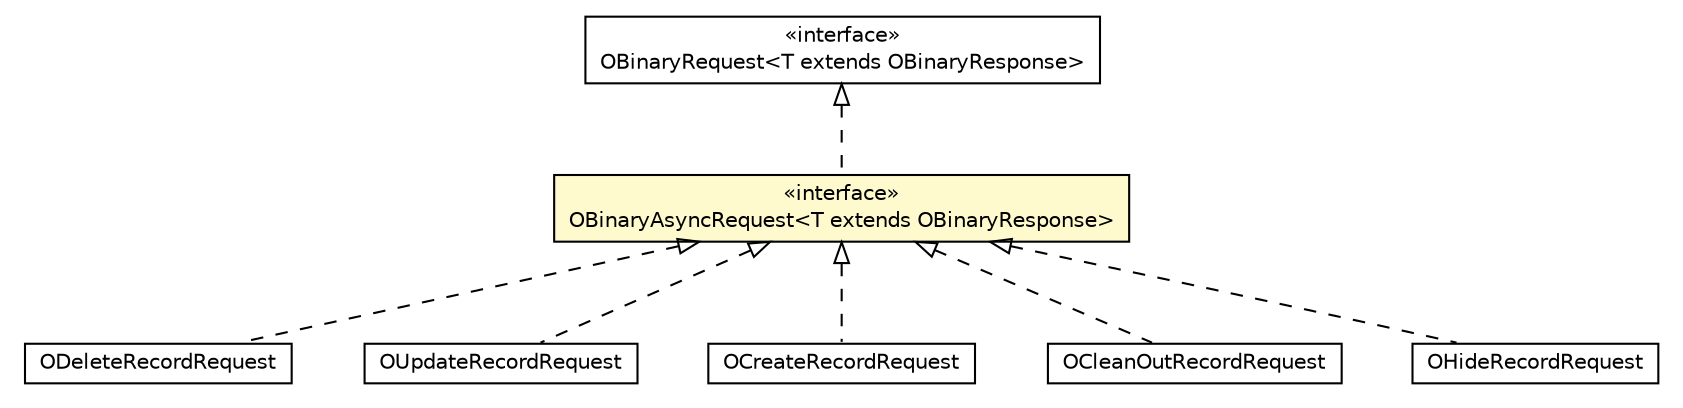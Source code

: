 #!/usr/local/bin/dot
#
# Class diagram 
# Generated by UMLGraph version R5_6-24-gf6e263 (http://www.umlgraph.org/)
#

digraph G {
	edge [fontname="Helvetica",fontsize=10,labelfontname="Helvetica",labelfontsize=10];
	node [fontname="Helvetica",fontsize=10,shape=plaintext];
	nodesep=0.25;
	ranksep=0.5;
	// com.orientechnologies.orient.client.remote.OBinaryAsyncRequest<T extends com.orientechnologies.orient.client.remote.OBinaryResponse>
	c1506472 [label=<<table title="com.orientechnologies.orient.client.remote.OBinaryAsyncRequest" border="0" cellborder="1" cellspacing="0" cellpadding="2" port="p" bgcolor="lemonChiffon" href="./OBinaryAsyncRequest.html">
		<tr><td><table border="0" cellspacing="0" cellpadding="1">
<tr><td align="center" balign="center"> &#171;interface&#187; </td></tr>
<tr><td align="center" balign="center"> OBinaryAsyncRequest&lt;T extends OBinaryResponse&gt; </td></tr>
		</table></td></tr>
		</table>>, URL="./OBinaryAsyncRequest.html", fontname="Helvetica", fontcolor="black", fontsize=10.0];
	// com.orientechnologies.orient.client.remote.OBinaryRequest<T extends com.orientechnologies.orient.client.remote.OBinaryResponse>
	c1506474 [label=<<table title="com.orientechnologies.orient.client.remote.OBinaryRequest" border="0" cellborder="1" cellspacing="0" cellpadding="2" port="p" href="./OBinaryRequest.html">
		<tr><td><table border="0" cellspacing="0" cellpadding="1">
<tr><td align="center" balign="center"> &#171;interface&#187; </td></tr>
<tr><td align="center" balign="center"> OBinaryRequest&lt;T extends OBinaryResponse&gt; </td></tr>
		</table></td></tr>
		</table>>, URL="./OBinaryRequest.html", fontname="Helvetica", fontcolor="black", fontsize=10.0];
	// com.orientechnologies.orient.client.remote.message.ODeleteRecordRequest
	c1506487 [label=<<table title="com.orientechnologies.orient.client.remote.message.ODeleteRecordRequest" border="0" cellborder="1" cellspacing="0" cellpadding="2" port="p" href="./message/ODeleteRecordRequest.html">
		<tr><td><table border="0" cellspacing="0" cellpadding="1">
<tr><td align="center" balign="center"> ODeleteRecordRequest </td></tr>
		</table></td></tr>
		</table>>, URL="./message/ODeleteRecordRequest.html", fontname="Helvetica", fontcolor="black", fontsize=10.0];
	// com.orientechnologies.orient.client.remote.message.OUpdateRecordRequest
	c1506519 [label=<<table title="com.orientechnologies.orient.client.remote.message.OUpdateRecordRequest" border="0" cellborder="1" cellspacing="0" cellpadding="2" port="p" href="./message/OUpdateRecordRequest.html">
		<tr><td><table border="0" cellspacing="0" cellpadding="1">
<tr><td align="center" balign="center"> OUpdateRecordRequest </td></tr>
		</table></td></tr>
		</table>>, URL="./message/OUpdateRecordRequest.html", fontname="Helvetica", fontcolor="black", fontsize=10.0];
	// com.orientechnologies.orient.client.remote.message.OCreateRecordRequest
	c1506531 [label=<<table title="com.orientechnologies.orient.client.remote.message.OCreateRecordRequest" border="0" cellborder="1" cellspacing="0" cellpadding="2" port="p" href="./message/OCreateRecordRequest.html">
		<tr><td><table border="0" cellspacing="0" cellpadding="1">
<tr><td align="center" balign="center"> OCreateRecordRequest </td></tr>
		</table></td></tr>
		</table>>, URL="./message/OCreateRecordRequest.html", fontname="Helvetica", fontcolor="black", fontsize=10.0];
	// com.orientechnologies.orient.client.remote.message.OCleanOutRecordRequest
	c1506563 [label=<<table title="com.orientechnologies.orient.client.remote.message.OCleanOutRecordRequest" border="0" cellborder="1" cellspacing="0" cellpadding="2" port="p" href="./message/OCleanOutRecordRequest.html">
		<tr><td><table border="0" cellspacing="0" cellpadding="1">
<tr><td align="center" balign="center"> OCleanOutRecordRequest </td></tr>
		</table></td></tr>
		</table>>, URL="./message/OCleanOutRecordRequest.html", fontname="Helvetica", fontcolor="black", fontsize=10.0];
	// com.orientechnologies.orient.client.remote.message.OHideRecordRequest
	c1506609 [label=<<table title="com.orientechnologies.orient.client.remote.message.OHideRecordRequest" border="0" cellborder="1" cellspacing="0" cellpadding="2" port="p" href="./message/OHideRecordRequest.html">
		<tr><td><table border="0" cellspacing="0" cellpadding="1">
<tr><td align="center" balign="center"> OHideRecordRequest </td></tr>
		</table></td></tr>
		</table>>, URL="./message/OHideRecordRequest.html", fontname="Helvetica", fontcolor="black", fontsize=10.0];
	//com.orientechnologies.orient.client.remote.OBinaryAsyncRequest<T extends com.orientechnologies.orient.client.remote.OBinaryResponse> implements com.orientechnologies.orient.client.remote.OBinaryRequest<T extends com.orientechnologies.orient.client.remote.OBinaryResponse>
	c1506474:p -> c1506472:p [dir=back,arrowtail=empty,style=dashed];
	//com.orientechnologies.orient.client.remote.message.ODeleteRecordRequest implements com.orientechnologies.orient.client.remote.OBinaryAsyncRequest<T extends com.orientechnologies.orient.client.remote.OBinaryResponse>
	c1506472:p -> c1506487:p [dir=back,arrowtail=empty,style=dashed];
	//com.orientechnologies.orient.client.remote.message.OUpdateRecordRequest implements com.orientechnologies.orient.client.remote.OBinaryAsyncRequest<T extends com.orientechnologies.orient.client.remote.OBinaryResponse>
	c1506472:p -> c1506519:p [dir=back,arrowtail=empty,style=dashed];
	//com.orientechnologies.orient.client.remote.message.OCreateRecordRequest implements com.orientechnologies.orient.client.remote.OBinaryAsyncRequest<T extends com.orientechnologies.orient.client.remote.OBinaryResponse>
	c1506472:p -> c1506531:p [dir=back,arrowtail=empty,style=dashed];
	//com.orientechnologies.orient.client.remote.message.OCleanOutRecordRequest implements com.orientechnologies.orient.client.remote.OBinaryAsyncRequest<T extends com.orientechnologies.orient.client.remote.OBinaryResponse>
	c1506472:p -> c1506563:p [dir=back,arrowtail=empty,style=dashed];
	//com.orientechnologies.orient.client.remote.message.OHideRecordRequest implements com.orientechnologies.orient.client.remote.OBinaryAsyncRequest<T extends com.orientechnologies.orient.client.remote.OBinaryResponse>
	c1506472:p -> c1506609:p [dir=back,arrowtail=empty,style=dashed];
}


